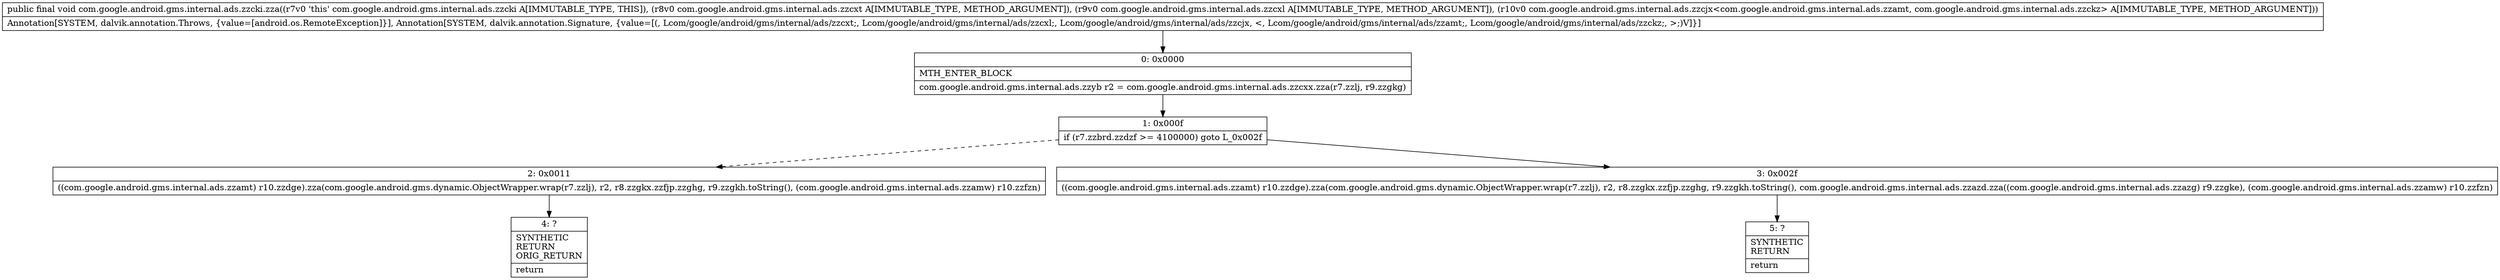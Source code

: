 digraph "CFG forcom.google.android.gms.internal.ads.zzcki.zza(Lcom\/google\/android\/gms\/internal\/ads\/zzcxt;Lcom\/google\/android\/gms\/internal\/ads\/zzcxl;Lcom\/google\/android\/gms\/internal\/ads\/zzcjx;)V" {
Node_0 [shape=record,label="{0\:\ 0x0000|MTH_ENTER_BLOCK\l|com.google.android.gms.internal.ads.zzyb r2 = com.google.android.gms.internal.ads.zzcxx.zza(r7.zzlj, r9.zzgkg)\l}"];
Node_1 [shape=record,label="{1\:\ 0x000f|if (r7.zzbrd.zzdzf \>= 4100000) goto L_0x002f\l}"];
Node_2 [shape=record,label="{2\:\ 0x0011|((com.google.android.gms.internal.ads.zzamt) r10.zzdge).zza(com.google.android.gms.dynamic.ObjectWrapper.wrap(r7.zzlj), r2, r8.zzgkx.zzfjp.zzghg, r9.zzgkh.toString(), (com.google.android.gms.internal.ads.zzamw) r10.zzfzn)\l}"];
Node_3 [shape=record,label="{3\:\ 0x002f|((com.google.android.gms.internal.ads.zzamt) r10.zzdge).zza(com.google.android.gms.dynamic.ObjectWrapper.wrap(r7.zzlj), r2, r8.zzgkx.zzfjp.zzghg, r9.zzgkh.toString(), com.google.android.gms.internal.ads.zzazd.zza((com.google.android.gms.internal.ads.zzazg) r9.zzgke), (com.google.android.gms.internal.ads.zzamw) r10.zzfzn)\l}"];
Node_4 [shape=record,label="{4\:\ ?|SYNTHETIC\lRETURN\lORIG_RETURN\l|return\l}"];
Node_5 [shape=record,label="{5\:\ ?|SYNTHETIC\lRETURN\l|return\l}"];
MethodNode[shape=record,label="{public final void com.google.android.gms.internal.ads.zzcki.zza((r7v0 'this' com.google.android.gms.internal.ads.zzcki A[IMMUTABLE_TYPE, THIS]), (r8v0 com.google.android.gms.internal.ads.zzcxt A[IMMUTABLE_TYPE, METHOD_ARGUMENT]), (r9v0 com.google.android.gms.internal.ads.zzcxl A[IMMUTABLE_TYPE, METHOD_ARGUMENT]), (r10v0 com.google.android.gms.internal.ads.zzcjx\<com.google.android.gms.internal.ads.zzamt, com.google.android.gms.internal.ads.zzckz\> A[IMMUTABLE_TYPE, METHOD_ARGUMENT]))  | Annotation[SYSTEM, dalvik.annotation.Throws, \{value=[android.os.RemoteException]\}], Annotation[SYSTEM, dalvik.annotation.Signature, \{value=[(, Lcom\/google\/android\/gms\/internal\/ads\/zzcxt;, Lcom\/google\/android\/gms\/internal\/ads\/zzcxl;, Lcom\/google\/android\/gms\/internal\/ads\/zzcjx, \<, Lcom\/google\/android\/gms\/internal\/ads\/zzamt;, Lcom\/google\/android\/gms\/internal\/ads\/zzckz;, \>;)V]\}]\l}"];
MethodNode -> Node_0;
Node_0 -> Node_1;
Node_1 -> Node_2[style=dashed];
Node_1 -> Node_3;
Node_2 -> Node_4;
Node_3 -> Node_5;
}

